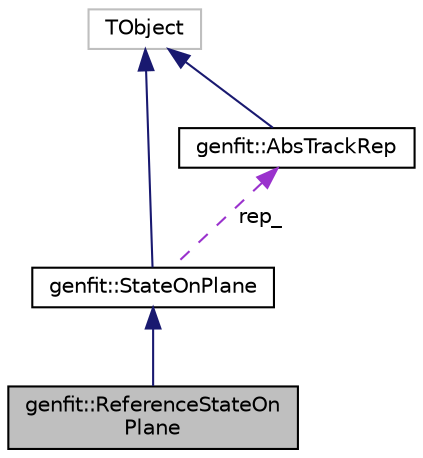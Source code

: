 digraph "genfit::ReferenceStateOnPlane"
{
 // LATEX_PDF_SIZE
  edge [fontname="Helvetica",fontsize="10",labelfontname="Helvetica",labelfontsize="10"];
  node [fontname="Helvetica",fontsize="10",shape=record];
  Node1 [label="genfit::ReferenceStateOn\lPlane",height=0.2,width=0.4,color="black", fillcolor="grey75", style="filled", fontcolor="black",tooltip="StateOnPlane with linearized transport to that ReferenceStateOnPlane from previous and next Reference..."];
  Node2 -> Node1 [dir="back",color="midnightblue",fontsize="10",style="solid",fontname="Helvetica"];
  Node2 [label="genfit::StateOnPlane",height=0.2,width=0.4,color="black", fillcolor="white", style="filled",URL="$classgenfit_1_1StateOnPlane.html",tooltip="A state with arbitrary dimension defined in a DetPlane."];
  Node3 -> Node2 [dir="back",color="midnightblue",fontsize="10",style="solid",fontname="Helvetica"];
  Node3 [label="TObject",height=0.2,width=0.4,color="grey75", fillcolor="white", style="filled",tooltip=" "];
  Node4 -> Node2 [dir="back",color="darkorchid3",fontsize="10",style="dashed",label=" rep_" ,fontname="Helvetica"];
  Node4 [label="genfit::AbsTrackRep",height=0.2,width=0.4,color="black", fillcolor="white", style="filled",URL="$classgenfit_1_1AbsTrackRep.html",tooltip="Abstract base class for a track representation."];
  Node3 -> Node4 [dir="back",color="midnightblue",fontsize="10",style="solid",fontname="Helvetica"];
}
